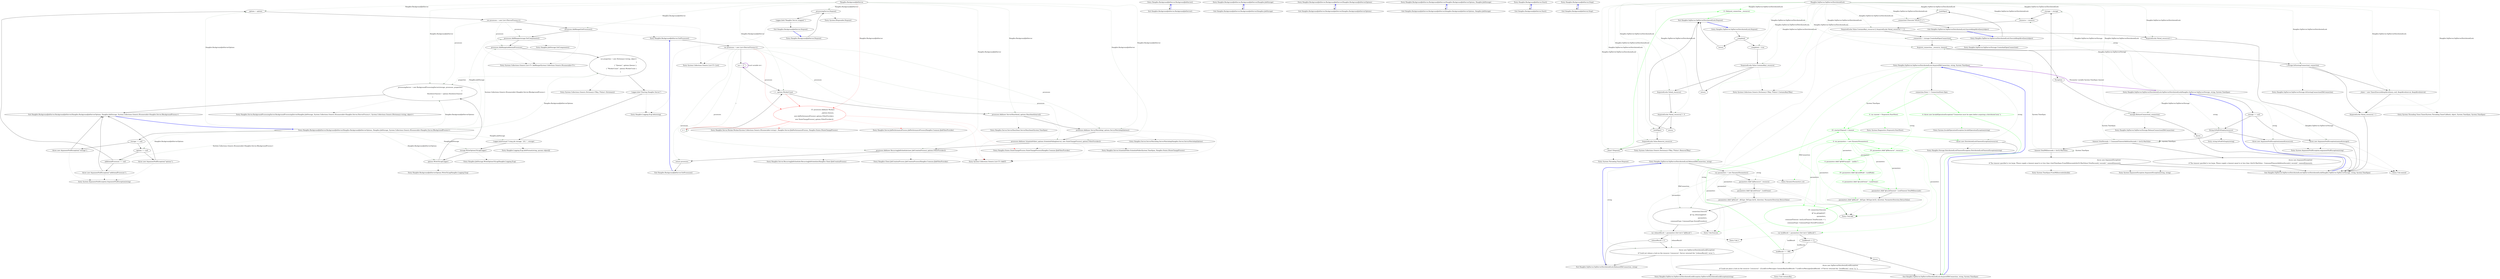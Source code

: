 digraph  {
n67 [label="Hangfire.BackgroundJobServer", span=""];
n0 [cluster="Hangfire.BackgroundJobServer.BackgroundJobServer()", label="Entry Hangfire.BackgroundJobServer.BackgroundJobServer()", span="38-38"];
n1 [cluster="Hangfire.BackgroundJobServer.BackgroundJobServer()", label="Exit Hangfire.BackgroundJobServer.BackgroundJobServer()", span="38-38"];
n2 [cluster="Hangfire.BackgroundJobServer.BackgroundJobServer(Hangfire.JobStorage)", label="Entry Hangfire.BackgroundJobServer.BackgroundJobServer(Hangfire.JobStorage)", span="48-48"];
n3 [cluster="Hangfire.BackgroundJobServer.BackgroundJobServer(Hangfire.JobStorage)", label="Exit Hangfire.BackgroundJobServer.BackgroundJobServer(Hangfire.JobStorage)", span="48-48"];
n4 [cluster="Hangfire.BackgroundJobServer.BackgroundJobServer(Hangfire.BackgroundJobServerOptions)", label="Entry Hangfire.BackgroundJobServer.BackgroundJobServer(Hangfire.BackgroundJobServerOptions)", span="58-58"];
n5 [cluster="Hangfire.BackgroundJobServer.BackgroundJobServer(Hangfire.BackgroundJobServerOptions)", label="Exit Hangfire.BackgroundJobServer.BackgroundJobServer(Hangfire.BackgroundJobServerOptions)", span="58-58"];
n6 [cluster="Hangfire.BackgroundJobServer.BackgroundJobServer(Hangfire.BackgroundJobServerOptions, Hangfire.JobStorage)", label="Entry Hangfire.BackgroundJobServer.BackgroundJobServer(Hangfire.BackgroundJobServerOptions, Hangfire.JobStorage)", span="69-69"];
n7 [cluster="Hangfire.BackgroundJobServer.BackgroundJobServer(Hangfire.BackgroundJobServerOptions, Hangfire.JobStorage)", label="Exit Hangfire.BackgroundJobServer.BackgroundJobServer(Hangfire.BackgroundJobServerOptions, Hangfire.JobStorage)", span="69-69"];
n8 [cluster="Hangfire.BackgroundJobServer.BackgroundJobServer(Hangfire.BackgroundJobServerOptions, Hangfire.JobStorage, System.Collections.Generic.IEnumerable<Hangfire.Server.IBackgroundProcess>)", label="Entry Hangfire.BackgroundJobServer.BackgroundJobServer(Hangfire.BackgroundJobServerOptions, Hangfire.JobStorage, System.Collections.Generic.IEnumerable<Hangfire.Server.IBackgroundProcess>)", span="74-74"];
n9 [cluster="Hangfire.BackgroundJobServer.BackgroundJobServer(Hangfire.BackgroundJobServerOptions, Hangfire.JobStorage, System.Collections.Generic.IEnumerable<Hangfire.Server.IBackgroundProcess>)", label="storage == null", span="79-79"];
n11 [cluster="Hangfire.BackgroundJobServer.BackgroundJobServer(Hangfire.BackgroundJobServerOptions, Hangfire.JobStorage, System.Collections.Generic.IEnumerable<Hangfire.Server.IBackgroundProcess>)", label="options == null", span="80-80"];
n13 [cluster="Hangfire.BackgroundJobServer.BackgroundJobServer(Hangfire.BackgroundJobServerOptions, Hangfire.JobStorage, System.Collections.Generic.IEnumerable<Hangfire.Server.IBackgroundProcess>)", label="additionalProcesses == null", span="81-81"];
n15 [cluster="Hangfire.BackgroundJobServer.BackgroundJobServer(Hangfire.BackgroundJobServerOptions, Hangfire.JobStorage, System.Collections.Generic.IEnumerable<Hangfire.Server.IBackgroundProcess>)", label="_options = options", span="83-83"];
n18 [cluster="Hangfire.BackgroundJobServer.BackgroundJobServer(Hangfire.BackgroundJobServerOptions, Hangfire.JobStorage, System.Collections.Generic.IEnumerable<Hangfire.Server.IBackgroundProcess>)", label="processes.AddRange(storage.GetComponents())", span="87-87"];
n19 [cluster="Hangfire.BackgroundJobServer.BackgroundJobServer(Hangfire.BackgroundJobServerOptions, Hangfire.JobStorage, System.Collections.Generic.IEnumerable<Hangfire.Server.IBackgroundProcess>)", label="processes.AddRange(additionalProcesses)", span="88-88"];
n20 [cluster="Hangfire.BackgroundJobServer.BackgroundJobServer(Hangfire.BackgroundJobServerOptions, Hangfire.JobStorage, System.Collections.Generic.IEnumerable<Hangfire.Server.IBackgroundProcess>)", label="var properties = new Dictionary<string, object>\r\n            {\r\n                { ''Queues'', options.Queues },\r\n                { ''WorkerCount'', options.WorkerCount }\r\n            }", span="90-94"];
n22 [cluster="Hangfire.BackgroundJobServer.BackgroundJobServer(Hangfire.BackgroundJobServerOptions, Hangfire.JobStorage, System.Collections.Generic.IEnumerable<Hangfire.Server.IBackgroundProcess>)", label="Logger.InfoFormat(''Using job storage: '{0}'.'', storage)", span="97-97"];
n23 [cluster="Hangfire.BackgroundJobServer.BackgroundJobServer(Hangfire.BackgroundJobServerOptions, Hangfire.JobStorage, System.Collections.Generic.IEnumerable<Hangfire.Server.IBackgroundProcess>)", label="storage.WriteOptionsToLog(Logger)", span="99-99"];
n24 [cluster="Hangfire.BackgroundJobServer.BackgroundJobServer(Hangfire.BackgroundJobServerOptions, Hangfire.JobStorage, System.Collections.Generic.IEnumerable<Hangfire.Server.IBackgroundProcess>)", label="options.WriteToLog(Logger)", span="100-100"];
n25 [cluster="Hangfire.BackgroundJobServer.BackgroundJobServer(Hangfire.BackgroundJobServerOptions, Hangfire.JobStorage, System.Collections.Generic.IEnumerable<Hangfire.Server.IBackgroundProcess>)", label="_processingServer = new BackgroundProcessingServer(storage, processes, properties)\r\n            {\r\n                ShutdownTimeout = options.ShutdownTimeout\r\n            }", span="102-105"];
n10 [cluster="Hangfire.BackgroundJobServer.BackgroundJobServer(Hangfire.BackgroundJobServerOptions, Hangfire.JobStorage, System.Collections.Generic.IEnumerable<Hangfire.Server.IBackgroundProcess>)", label="throw new ArgumentNullException(''storage'');", span="79-79"];
n12 [cluster="Hangfire.BackgroundJobServer.BackgroundJobServer(Hangfire.BackgroundJobServerOptions, Hangfire.JobStorage, System.Collections.Generic.IEnumerable<Hangfire.Server.IBackgroundProcess>)", label="throw new ArgumentNullException(''options'');", span="80-80"];
n14 [cluster="Hangfire.BackgroundJobServer.BackgroundJobServer(Hangfire.BackgroundJobServerOptions, Hangfire.JobStorage, System.Collections.Generic.IEnumerable<Hangfire.Server.IBackgroundProcess>)", label="throw new ArgumentNullException(''additionalProcesses'');", span="81-81"];
n16 [cluster="Hangfire.BackgroundJobServer.BackgroundJobServer(Hangfire.BackgroundJobServerOptions, Hangfire.JobStorage, System.Collections.Generic.IEnumerable<Hangfire.Server.IBackgroundProcess>)", label="var processes = new List<IServerProcess>()", span="85-85"];
n17 [cluster="Hangfire.BackgroundJobServer.BackgroundJobServer(Hangfire.BackgroundJobServerOptions, Hangfire.JobStorage, System.Collections.Generic.IEnumerable<Hangfire.Server.IBackgroundProcess>)", label="processes.AddRange(GetProcesses())", span="86-86"];
n28 [cluster="System.Collections.Generic.List<T>.List()", label="Entry System.Collections.Generic.List<T>.List()", span="0-0"];
n29 [cluster="Hangfire.BackgroundJobServer.GetProcesses()", label="Entry Hangfire.BackgroundJobServer.GetProcesses()", span="114-114"];
n30 [cluster="System.Collections.Generic.List<T>.AddRange(System.Collections.Generic.IEnumerable<T>)", label="Entry System.Collections.Generic.List<T>.AddRange(System.Collections.Generic.IEnumerable<T>)", span="0-0"];
n31 [cluster="Hangfire.JobStorage.GetComponents()", label="Entry Hangfire.JobStorage.GetComponents()", span="58-58"];
n21 [cluster="Hangfire.BackgroundJobServer.BackgroundJobServer(Hangfire.BackgroundJobServerOptions, Hangfire.JobStorage, System.Collections.Generic.IEnumerable<Hangfire.Server.IBackgroundProcess>)", label="Logger.Info(''Starting Hangfire Server'')", span="96-96"];
n32 [cluster="System.Collections.Generic.Dictionary<TKey, TValue>.Dictionary()", label="Entry System.Collections.Generic.Dictionary<TKey, TValue>.Dictionary()", span="0-0"];
n33 [cluster="Hangfire.Logging.ILog.Info(string)", label="Entry Hangfire.Logging.ILog.Info(string)", span="202-202"];
n34 [cluster="Hangfire.Logging.ILog.InfoFormat(string, params object[])", label="Entry Hangfire.Logging.ILog.InfoFormat(string, params object[])", span="210-210"];
n35 [cluster="Hangfire.JobStorage.WriteOptionsToLog(Hangfire.Logging.ILog)", label="Entry Hangfire.JobStorage.WriteOptionsToLog(Hangfire.Logging.ILog)", span="68-68"];
n36 [cluster="Hangfire.BackgroundJobServerOptions.WriteToLog(Hangfire.Logging.ILog)", label="Entry Hangfire.BackgroundJobServerOptions.WriteToLog(Hangfire.Logging.ILog)", span="83-83"];
n26 [cluster="Hangfire.BackgroundJobServer.BackgroundJobServer(Hangfire.BackgroundJobServerOptions, Hangfire.JobStorage, System.Collections.Generic.IEnumerable<Hangfire.Server.IBackgroundProcess>)", label="Exit Hangfire.BackgroundJobServer.BackgroundJobServer(Hangfire.BackgroundJobServerOptions, Hangfire.JobStorage, System.Collections.Generic.IEnumerable<Hangfire.Server.IBackgroundProcess>)", span="74-74"];
n27 [cluster="System.ArgumentNullException.ArgumentNullException(string)", label="Entry System.ArgumentNullException.ArgumentNullException(string)", span="0-0"];
n37 [cluster="Hangfire.Server.BackgroundProcessingServer.BackgroundProcessingServer(Hangfire.JobStorage, System.Collections.Generic.IEnumerable<Hangfire.Server.IServerProcess>, System.Collections.Generic.IDictionary<string, object>)", label="Entry Hangfire.Server.BackgroundProcessingServer.BackgroundProcessingServer(Hangfire.JobStorage, System.Collections.Generic.IEnumerable<Hangfire.Server.IServerProcess>, System.Collections.Generic.IDictionary<string, object>)", span="40-40"];
n38 [cluster="Hangfire.BackgroundJobServer.Dispose()", label="Entry Hangfire.BackgroundJobServer.Dispose()", span="108-108"];
n39 [cluster="Hangfire.BackgroundJobServer.Dispose()", label="_processingServer.Dispose()", span="110-110"];
n40 [cluster="Hangfire.BackgroundJobServer.Dispose()", label="Logger.Info(''Hangfire Server stopped.'')", span="111-111"];
n42 [cluster="System.IDisposable.Dispose()", label="Entry System.IDisposable.Dispose()", span="0-0"];
n41 [cluster="Hangfire.BackgroundJobServer.Dispose()", label="Exit Hangfire.BackgroundJobServer.Dispose()", span="108-108"];
n43 [cluster="Hangfire.BackgroundJobServer.GetProcesses()", label="var processes = new List<IServerProcess>()", span="116-116"];
n44 [cluster="Hangfire.BackgroundJobServer.GetProcesses()", label="var i = 0", span="118-118"];
n46 [cluster="Hangfire.BackgroundJobServer.GetProcesses()", color=red, community=0, label="15: processes.Add(new Worker(\r\n                    _options.Queues, \r\n                    new JobPerformanceProcess(_options.FilterProvider), \r\n                    new StateChangeProcess(_options.FilterProvider)))", span="120-123"];
n48 [cluster="Hangfire.BackgroundJobServer.GetProcesses()", label="processes.Add(new ServerHeartbeat(_options.HeartbeatInterval))", span="126-126"];
n49 [cluster="Hangfire.BackgroundJobServer.GetProcesses()", label="processes.Add(new ServerWatchdog(_options.ServerWatchdogOptions))", span="127-127"];
n50 [cluster="Hangfire.BackgroundJobServer.GetProcesses()", label="processes.Add(new SchedulePoller(_options.SchedulePollingInterval, new StateChangeProcess(_options.FilterProvider)))", span="128-128"];
n51 [cluster="Hangfire.BackgroundJobServer.GetProcesses()", label="processes.Add(new RecurringJobScheduler(new JobCreationProcess(_options.FilterProvider)))", span="129-129"];
n52 [cluster="Hangfire.BackgroundJobServer.GetProcesses()", label="return processes;", span="131-131"];
n45 [cluster="Hangfire.BackgroundJobServer.GetProcesses()", label="i < _options.WorkerCount", span="118-118"];
n47 [cluster="Hangfire.BackgroundJobServer.GetProcesses()", label="i++", span="118-118"];
n54 [cluster="Hangfire.Server.Worker.Worker(System.Collections.Generic.IEnumerable<string>, Hangfire.Server.IJobPerformanceProcess, Hangfire.States.IStateChangeProcess)", label="Entry Hangfire.Server.Worker.Worker(System.Collections.Generic.IEnumerable<string>, Hangfire.Server.IJobPerformanceProcess, Hangfire.States.IStateChangeProcess)", span="47-47"];
n55 [cluster="Hangfire.Server.JobPerformanceProcess.JobPerformanceProcess(Hangfire.Common.IJobFilterProvider)", label="Entry Hangfire.Server.JobPerformanceProcess.JobPerformanceProcess(Hangfire.Common.IJobFilterProvider)", span="34-34"];
n56 [cluster="Hangfire.States.StateChangeProcess.StateChangeProcess(Hangfire.Common.IJobFilterProvider)", label="Entry Hangfire.States.StateChangeProcess.StateChangeProcess(Hangfire.Common.IJobFilterProvider)", span="35-35"];
n57 [cluster="System.Collections.Generic.List<T>.Add(T)", label="Entry System.Collections.Generic.List<T>.Add(T)", span="0-0"];
n58 [cluster="Hangfire.Server.ServerHeartbeat.ServerHeartbeat(System.TimeSpan)", label="Entry Hangfire.Server.ServerHeartbeat.ServerHeartbeat(System.TimeSpan)", span="31-31"];
n59 [cluster="Hangfire.Server.ServerWatchdog.ServerWatchdog(Hangfire.Server.ServerWatchdogOptions)", label="Entry Hangfire.Server.ServerWatchdog.ServerWatchdog(Hangfire.Server.ServerWatchdogOptions)", span="32-32"];
n60 [cluster="Hangfire.Server.SchedulePoller.SchedulePoller(System.TimeSpan, Hangfire.States.IStateChangeProcess)", label="Entry Hangfire.Server.SchedulePoller.SchedulePoller(System.TimeSpan, Hangfire.States.IStateChangeProcess)", span="45-45"];
n61 [cluster="Hangfire.Server.RecurringJobScheduler.RecurringJobScheduler(Hangfire.Client.IJobCreationProcess)", label="Entry Hangfire.Server.RecurringJobScheduler.RecurringJobScheduler(Hangfire.Client.IJobCreationProcess)", span="43-43"];
n62 [cluster="Hangfire.Client.JobCreationProcess.JobCreationProcess(Hangfire.Common.IJobFilterProvider)", label="Entry Hangfire.Client.JobCreationProcess.JobCreationProcess(Hangfire.Common.IJobFilterProvider)", span="35-35"];
n53 [cluster="Hangfire.BackgroundJobServer.GetProcesses()", label="Exit Hangfire.BackgroundJobServer.GetProcesses()", span="114-114"];
n63 [cluster="Hangfire.BackgroundJobServer.Start()", label="Entry Hangfire.BackgroundJobServer.Start()", span="135-135"];
n64 [cluster="Hangfire.BackgroundJobServer.Start()", label="Exit Hangfire.BackgroundJobServer.Start()", span="135-135"];
n65 [cluster="Hangfire.BackgroundJobServer.Stop()", label="Entry Hangfire.BackgroundJobServer.Stop()", span="140-140"];
n66 [cluster="Hangfire.BackgroundJobServer.Stop()", label="Exit Hangfire.BackgroundJobServer.Stop()", span="140-140"];
d49 [cluster="Hangfire.SqlServer.SqlServerDistributedLock.Dispose()", color=green, community=0, label="13: Release(_connection, _resource)", span="123-123"];
d95 [label="Hangfire.SqlServer.SqlServerDistributedLock", span=""];
d48 [cluster="Hangfire.SqlServer.SqlServerDistributedLock.Dispose()", label="_timer?.Dispose()", span="121-121"];
d50 [cluster="Hangfire.SqlServer.SqlServerDistributedLock.Dispose()", label="Exit Hangfire.SqlServer.SqlServerDistributedLock.Dispose()", span="100-100"];
d53 [cluster="Hangfire.SqlServer.SqlServerDistributedLock.Release(IDbConnection, string)", label="Entry Hangfire.SqlServer.SqlServerDistributedLock.Release(IDbConnection, string)", span="210-210"];
d62 [cluster="Hangfire.SqlServer.SqlServerDistributedLock.Acquire(IDbConnection, string, System.TimeSpan)", color=green, community=0, label="19: started.Elapsed < timeout", span="176-176"];
d33 [cluster="Hangfire.SqlServer.SqlServerDistributedLock.Acquire(IDbConnection, string, System.TimeSpan)", label="Entry Hangfire.SqlServer.SqlServerDistributedLock.Acquire(IDbConnection, string, System.TimeSpan)", span="153-153"];
d61 [cluster="Hangfire.SqlServer.SqlServerDistributedLock.Acquire(IDbConnection, string, System.TimeSpan)", color=green, community=0, label="4: var started = Stopwatch.StartNew()", span="165-165"];
d74 [cluster="Hangfire.SqlServer.SqlServerDistributedLock.Acquire(IDbConnection, string, System.TimeSpan)", label="lockResult == -999", span="200-200"];
d63 [cluster="Hangfire.SqlServer.SqlServerDistributedLock.Acquire(IDbConnection, string, System.TimeSpan)", color=green, community=0, label="4: var parameters = new DynamicParameters()", span="178-178"];
d76 [cluster="Hangfire.SqlServer.SqlServerDistributedLock.Acquire(IDbConnection, string, System.TimeSpan)", label="throw new DistributedLockTimeoutException(resource);", span="207-207"];
d64 [cluster="Hangfire.SqlServer.SqlServerDistributedLock.Acquire(IDbConnection, string, System.TimeSpan)", color=green, community=0, label="19: parameters.Add(''@Resource'', resource)", span="179-179"];
d65 [cluster="Hangfire.SqlServer.SqlServerDistributedLock.Acquire(IDbConnection, string, System.TimeSpan)", color=green, community=0, label="4: parameters.Add(''@DbPrincipal'', ''public'')", span="180-180"];
d81 [cluster="Unk.Add", label="Entry Unk.Add", span=""];
d70 [cluster="Hangfire.SqlServer.SqlServerDistributedLock.Acquire(IDbConnection, string, System.TimeSpan)", color=green, community=0, label="19: connection.Execute(\r\n                    @''sp_getapplock'',\r\n                    parameters,\r\n                    commandTimeout: (int)LockTimeout.TotalSeconds + 1,\r\n                    commandType: CommandType.StoredProcedure)", span="186-190"];
d69 [cluster="Hangfire.SqlServer.SqlServerDistributedLock.Acquire(IDbConnection, string, System.TimeSpan)", label="parameters.Add(''@Result'', dbType: DbType.Int32, direction: ParameterDirection.ReturnValue)", span="184-184"];
d71 [cluster="Hangfire.SqlServer.SqlServerDistributedLock.Acquire(IDbConnection, string, System.TimeSpan)", label="var lockResult = parameters.Get<int>(''@Result'')", span="192-192"];
d58 [cluster="Unk.Execute", label="Entry Unk.Execute", span=""];
d60 [cluster="Hangfire.SqlServer.SqlServerDistributedLock.Acquire(IDbConnection, string, System.TimeSpan)", color=green, community=0, label="4: throw new InvalidOperationException(''Connection must be open before acquiring a distributed lock.'');", span="162-162"];
d59 [cluster="Hangfire.SqlServer.SqlServerDistributedLock.Acquire(IDbConnection, string, System.TimeSpan)", label="connection.State != ConnectionState.Open", span="155-155"];
d77 [cluster="Hangfire.SqlServer.SqlServerDistributedLock.Acquire(IDbConnection, string, System.TimeSpan)", label="Exit Hangfire.SqlServer.SqlServerDistributedLock.Acquire(IDbConnection, string, System.TimeSpan)", span="153-153"];
d78 [cluster="System.InvalidOperationException.InvalidOperationException(string)", label="Entry System.InvalidOperationException.InvalidOperationException(string)", span="0-0"];
d79 [cluster="System.Diagnostics.Stopwatch.StartNew()", label="Entry System.Diagnostics.Stopwatch.StartNew()", span="0-0"];
d80 [cluster="DynamicParameters.cstr", label="Entry DynamicParameters.cstr", span=""];
d66 [cluster="Hangfire.SqlServer.SqlServerDistributedLock.Acquire(IDbConnection, string, System.TimeSpan)", color=green, community=0, label="19: parameters.Add(''@LockMode'', LockMode)", span="181-181"];
d67 [cluster="Hangfire.SqlServer.SqlServerDistributedLock.Acquire(IDbConnection, string, System.TimeSpan)", color=green, community=0, label="6: parameters.Add(''@LockOwner'', LockOwner)", span="182-182"];
d68 [cluster="Hangfire.SqlServer.SqlServerDistributedLock.Acquire(IDbConnection, string, System.TimeSpan)", label="parameters.Add(''@LockTimeout'', LockTimeout.TotalMilliseconds)", span="183-183"];
d13 [cluster="Hangfire.SqlServer.SqlServerDistributedLock.SqlServerDistributedLock(Hangfire.SqlServer.SqlServerStorage, string, System.TimeSpan)", label="_storage = storage", span="70-70"];
d14 [cluster="Hangfire.SqlServer.SqlServerDistributedLock.SqlServerDistributedLock(Hangfire.SqlServer.SqlServerStorage, string, System.TimeSpan)", label="_resource = resource", span="71-71"];
d15 [cluster="Hangfire.SqlServer.SqlServerDistributedLock.SqlServerDistributedLock(Hangfire.SqlServer.SqlServerStorage, string, System.TimeSpan)", label="!AcquiredLocks.Value.ContainsKey(_resource) || AcquiredLocks.Value[_resource] == 0", span="73-73"];
d16 [cluster="Hangfire.SqlServer.SqlServerDistributedLock.SqlServerDistributedLock(Hangfire.SqlServer.SqlServerStorage, string, System.TimeSpan)", label="_connection = storage.CreateAndOpenConnection()", span="75-75"];
d17 [cluster="Hangfire.SqlServer.SqlServerDistributedLock.SqlServerDistributedLock(Hangfire.SqlServer.SqlServerStorage, string, System.TimeSpan)", label="Acquire(_connection, _resource, timeout)", span="79-79"];
d19 [cluster="Hangfire.SqlServer.SqlServerDistributedLock.SqlServerDistributedLock(Hangfire.SqlServer.SqlServerStorage, string, System.TimeSpan)", label="storage.ReleaseConnection(_connection)", span="83-83"];
d21 [cluster="Hangfire.SqlServer.SqlServerDistributedLock.SqlServerDistributedLock(Hangfire.SqlServer.SqlServerStorage, string, System.TimeSpan)", label="!_storage.IsExistingConnection(_connection)", span="87-87"];
d22 [cluster="Hangfire.SqlServer.SqlServerDistributedLock.SqlServerDistributedLock(Hangfire.SqlServer.SqlServerStorage, string, System.TimeSpan)", label="_timer = new Timer(ExecuteKeepAliveQuery, null, KeepAliveInterval, KeepAliveInterval)", span="89-89"];
d23 [cluster="Hangfire.SqlServer.SqlServerDistributedLock.SqlServerDistributedLock(Hangfire.SqlServer.SqlServerStorage, string, System.TimeSpan)", label="AcquiredLocks.Value[_resource] = 1", span="92-92"];
d24 [cluster="Hangfire.SqlServer.SqlServerDistributedLock.SqlServerDistributedLock(Hangfire.SqlServer.SqlServerStorage, string, System.TimeSpan)", label="AcquiredLocks.Value[_resource]++", span="96-96"];
d38 [cluster="Hangfire.SqlServer.SqlServerDistributedLock.Dispose()", label=_completed, span="102-102"];
d40 [cluster="Hangfire.SqlServer.SqlServerDistributedLock.Dispose()", label="_completed = true", span="104-104"];
d41 [cluster="Hangfire.SqlServer.SqlServerDistributedLock.Dispose()", label="!AcquiredLocks.Value.ContainsKey(_resource)", span="106-106"];
d43 [cluster="Hangfire.SqlServer.SqlServerDistributedLock.Dispose()", label="AcquiredLocks.Value[_resource]--", span="108-108"];
d44 [cluster="Hangfire.SqlServer.SqlServerDistributedLock.Dispose()", label="AcquiredLocks.Value[_resource] != 0", span="110-110"];
d46 [cluster="Hangfire.SqlServer.SqlServerDistributedLock.Dispose()", label=_lockObject, span="112-112"];
d47 [cluster="Hangfire.SqlServer.SqlServerDistributedLock.Dispose()", label="AcquiredLocks.Value.Remove(_resource)", span="119-119"];
d55 [cluster="Hangfire.SqlServer.SqlServerDistributedLock.ExecuteKeepAliveQuery(object)", label=_lockObject, span="135-135"];
d56 [cluster="Hangfire.SqlServer.SqlServerDistributedLock.ExecuteKeepAliveQuery(object)", label="_connection?.Execute(''SELECT 1;'')", span="139-139"];
d52 [cluster="System.Threading.Timer.Dispose()", label="Entry System.Threading.Timer.Dispose()", span="0-0"];
d39 [cluster="Hangfire.SqlServer.SqlServerDistributedLock.Dispose()", label="return;", span="102-102"];
d42 [cluster="Hangfire.SqlServer.SqlServerDistributedLock.Dispose()", label="return;", span="106-106"];
d45 [cluster="Hangfire.SqlServer.SqlServerDistributedLock.Dispose()", label="return;", span="110-110"];
d37 [cluster="Hangfire.SqlServer.SqlServerDistributedLock.Dispose()", label="Entry Hangfire.SqlServer.SqlServerDistributedLock.Dispose()", span="100-100"];
d94 [cluster="Hangfire.SqlServer.SqlServerDistributedLock.Release(IDbConnection, string)", label="Exit Hangfire.SqlServer.SqlServerDistributedLock.Release(IDbConnection, string)", span="210-210"];
d86 [cluster="Hangfire.SqlServer.SqlServerDistributedLock.Release(IDbConnection, string)", label="var parameters = new DynamicParameters()", span="212-212"];
d87 [cluster="Hangfire.SqlServer.SqlServerDistributedLock.Release(IDbConnection, string)", label="parameters.Add(''@Resource'', resource)", span="213-213"];
d90 [cluster="Hangfire.SqlServer.SqlServerDistributedLock.Release(IDbConnection, string)", label="connection.Execute(\r\n                @''sp_releaseapplock'',\r\n                parameters,\r\n                commandType: CommandType.StoredProcedure)", span="217-220"];
d93 [cluster="Hangfire.SqlServer.SqlServerDistributedLock.Release(IDbConnection, string)", label="throw new SqlServerDistributedLockException(\r\n                    $''Could not release a lock on the resource '{resource}': Server returned the '{releaseResult}' error.'');", span="226-227"];
d75 [cluster="Hangfire.SqlServer.SqlServerDistributedLock.Acquire(IDbConnection, string, System.TimeSpan)", label="throw new SqlServerDistributedLockException(\r\n                        $''Could not place a lock on the resource '{resource}': {(LockErrorMessages.ContainsKey(lockResult) ? LockErrorMessages[lockResult] : $''Server returned the '{lockResult}' error.'')}.'');", span="202-203"];
d4 [cluster="Hangfire.SqlServer.SqlServerDistributedLock.SqlServerDistributedLock(Hangfire.SqlServer.SqlServerStorage, string, System.TimeSpan)", label="Entry Hangfire.SqlServer.SqlServerDistributedLock.SqlServerDistributedLock(Hangfire.SqlServer.SqlServerStorage, string, System.TimeSpan)", span="61-61"];
d72 [cluster="Hangfire.SqlServer.SqlServerDistributedLock.Acquire(IDbConnection, string, System.TimeSpan)", label="lockResult >= 0", span="194-194"];
d85 [cluster="Hangfire.Storage.DistributedLockTimeoutException.DistributedLockTimeoutException(string)", label="Entry Hangfire.Storage.DistributedLockTimeoutException.DistributedLockTimeoutException(string)", span="6-6"];
d88 [cluster="Hangfire.SqlServer.SqlServerDistributedLock.Release(IDbConnection, string)", label="parameters.Add(''@LockOwner'', LockOwner)", span="214-214"];
d89 [cluster="Hangfire.SqlServer.SqlServerDistributedLock.Release(IDbConnection, string)", label="parameters.Add(''@Result'', dbType: DbType.Int32, direction: ParameterDirection.ReturnValue)", span="215-215"];
d82 [cluster="Unk.>", label="Entry Unk.>", span=""];
d73 [cluster="Hangfire.SqlServer.SqlServerDistributedLock.Acquire(IDbConnection, string, System.TimeSpan)", label="return;", span="197-197"];
d11 [cluster="Hangfire.SqlServer.SqlServerDistributedLock.SqlServerDistributedLock(Hangfire.SqlServer.SqlServerStorage, string, System.TimeSpan)", label="timeout.TotalMilliseconds > Int32.MaxValue", span="67-67"];
d31 [cluster="System.Collections.Generic.Dictionary<TKey, TValue>.ContainsKey(TKey)", label="Entry System.Collections.Generic.Dictionary<TKey, TValue>.ContainsKey(TKey)", span="0-0"];
d32 [cluster="Hangfire.SqlServer.SqlServerStorage.CreateAndOpenConnection()", label="Entry Hangfire.SqlServer.SqlServerStorage.CreateAndOpenConnection()", span="232-232"];
d18 [cluster="Hangfire.SqlServer.SqlServerDistributedLock.SqlServerDistributedLock(Hangfire.SqlServer.SqlServerStorage, string, System.TimeSpan)", label=Exception, span="81-81"];
d20 [cluster="Hangfire.SqlServer.SqlServerDistributedLock.SqlServerDistributedLock(Hangfire.SqlServer.SqlServerStorage, string, System.TimeSpan)", label="throw;", span="84-84"];
d34 [cluster="Hangfire.SqlServer.SqlServerStorage.ReleaseConnection(IDbConnection)", label="Entry Hangfire.SqlServer.SqlServerStorage.ReleaseConnection(IDbConnection)", span="249-249"];
d35 [cluster="Hangfire.SqlServer.SqlServerStorage.IsExistingConnection(IDbConnection)", label="Entry Hangfire.SqlServer.SqlServerStorage.IsExistingConnection(IDbConnection)", span="244-244"];
d36 [cluster="System.Threading.Timer.Timer(System.Threading.TimerCallback, object, System.TimeSpan, System.TimeSpan)", label="Entry System.Threading.Timer.Timer(System.Threading.TimerCallback, object, System.TimeSpan, System.TimeSpan)", span="0-0"];
d25 [cluster="Hangfire.SqlServer.SqlServerDistributedLock.SqlServerDistributedLock(Hangfire.SqlServer.SqlServerStorage, string, System.TimeSpan)", label="Exit Hangfire.SqlServer.SqlServerDistributedLock.SqlServerDistributedLock(Hangfire.SqlServer.SqlServerStorage, string, System.TimeSpan)", span="61-61"];
d51 [cluster="System.Collections.Generic.Dictionary<TKey, TValue>.Remove(TKey)", label="Entry System.Collections.Generic.Dictionary<TKey, TValue>.Remove(TKey)", span="0-0"];
d54 [cluster="Hangfire.SqlServer.SqlServerDistributedLock.ExecuteKeepAliveQuery(object)", label="Entry Hangfire.SqlServer.SqlServerDistributedLock.ExecuteKeepAliveQuery(object)", span="133-133"];
d57 [cluster="Hangfire.SqlServer.SqlServerDistributedLock.ExecuteKeepAliveQuery(object)", label="Exit Hangfire.SqlServer.SqlServerDistributedLock.ExecuteKeepAliveQuery(object)", span="133-133"];
d92 [cluster="Hangfire.SqlServer.SqlServerDistributedLock.Release(IDbConnection, string)", label="releaseResult < 0", span="224-224"];
d91 [cluster="Hangfire.SqlServer.SqlServerDistributedLock.Release(IDbConnection, string)", label="var releaseResult = parameters.Get<int>(''@Result'')", span="222-222"];
d83 [cluster="Hangfire.SqlServer.SqlServerDistributedLockException.SqlServerDistributedLockException(string)", label="Entry Hangfire.SqlServer.SqlServerDistributedLockException.SqlServerDistributedLockException(string)", span="22-22"];
d84 [cluster="Unk.ContainsKey", label="Entry Unk.ContainsKey", span=""];
d5 [cluster="Hangfire.SqlServer.SqlServerDistributedLock.SqlServerDistributedLock(Hangfire.SqlServer.SqlServerStorage, string, System.TimeSpan)", label="storage == null", span="63-63"];
d6 [cluster="Hangfire.SqlServer.SqlServerDistributedLock.SqlServerDistributedLock(Hangfire.SqlServer.SqlServerStorage, string, System.TimeSpan)", label="throw new ArgumentNullException(nameof(storage));", span="63-63"];
d7 [cluster="Hangfire.SqlServer.SqlServerDistributedLock.SqlServerDistributedLock(Hangfire.SqlServer.SqlServerStorage, string, System.TimeSpan)", label="String.IsNullOrEmpty(resource)", span="64-64"];
d8 [cluster="Hangfire.SqlServer.SqlServerDistributedLock.SqlServerDistributedLock(Hangfire.SqlServer.SqlServerStorage, string, System.TimeSpan)", label="throw new ArgumentNullException(nameof(resource));", span="64-64"];
d9 [cluster="Hangfire.SqlServer.SqlServerDistributedLock.SqlServerDistributedLock(Hangfire.SqlServer.SqlServerStorage, string, System.TimeSpan)", label="timeout.TotalSeconds + CommandTimeoutAdditionSeconds > Int32.MaxValue", span="65-65"];
d12 [cluster="Hangfire.SqlServer.SqlServerDistributedLock.SqlServerDistributedLock(Hangfire.SqlServer.SqlServerStorage, string, System.TimeSpan)", label="throw new ArgumentException(\r\n                $''The timeout specified is too large. Please supply a timeout equal to or less than {(int)TimeSpan.FromMilliseconds(Int32.MaxValue).TotalSeconds} seconds'', nameof(timeout));", span="67-68"];
d10 [cluster="Hangfire.SqlServer.SqlServerDistributedLock.SqlServerDistributedLock(Hangfire.SqlServer.SqlServerStorage, string, System.TimeSpan)", label="throw new ArgumentException(\r\n                $''The timeout specified is too large. Please supply a timeout equal to or less than {Int32.MaxValue - CommandTimeoutAdditionSeconds} seconds'', nameof(timeout));", span="65-66"];
d26 [cluster="System.ArgumentNullException.ArgumentNullException(string)", label="Entry System.ArgumentNullException.ArgumentNullException(string)", span="0-0"];
d27 [cluster="Unk.nameof", label="Entry Unk.nameof", span=""];
d28 [cluster="string.IsNullOrEmpty(string)", label="Entry string.IsNullOrEmpty(string)", span="0-0"];
d29 [cluster="System.ArgumentException.ArgumentException(string, string)", label="Entry System.ArgumentException.ArgumentException(string, string)", span="0-0"];
d30 [cluster="System.TimeSpan.FromMilliseconds(double)", label="Entry System.TimeSpan.FromMilliseconds(double)", span="0-0"];
n67 -> n15  [color=darkseagreen4, key=1, label="Hangfire.BackgroundJobServer", style=dashed];
n67 -> n17  [color=darkseagreen4, key=1, label="Hangfire.BackgroundJobServer", style=dashed];
n67 -> n25  [color=darkseagreen4, key=1, label="Hangfire.BackgroundJobServer", style=dashed];
n67 -> n39  [color=darkseagreen4, key=1, label="Hangfire.BackgroundJobServer", style=dashed];
n67 -> n45  [color=darkseagreen4, key=1, label="Hangfire.BackgroundJobServer", style=dashed];
n67 -> n46  [color=red, key=1, label="Hangfire.BackgroundJobServer", style=dashed];
n67 -> n48  [color=darkseagreen4, key=1, label="Hangfire.BackgroundJobServer", style=dashed];
n67 -> n49  [color=darkseagreen4, key=1, label="Hangfire.BackgroundJobServer", style=dashed];
n67 -> n50  [color=darkseagreen4, key=1, label="Hangfire.BackgroundJobServer", style=dashed];
n67 -> n51  [color=darkseagreen4, key=1, label="Hangfire.BackgroundJobServer", style=dashed];
n0 -> n1  [key=0, style=solid];
n1 -> n0  [color=blue, key=0, style=bold];
n2 -> n3  [key=0, style=solid];
n3 -> n2  [color=blue, key=0, style=bold];
n4 -> n5  [key=0, style=solid];
n5 -> n4  [color=blue, key=0, style=bold];
n6 -> n7  [key=0, style=solid];
n7 -> n6  [color=blue, key=0, style=bold];
n8 -> n9  [key=0, style=solid];
n8 -> n11  [color=darkseagreen4, key=1, label="Hangfire.BackgroundJobServerOptions", style=dashed];
n8 -> n13  [color=darkseagreen4, key=1, label="System.Collections.Generic.IEnumerable<Hangfire.Server.IBackgroundProcess>", style=dashed];
n8 -> n15  [color=darkseagreen4, key=1, label="Hangfire.BackgroundJobServerOptions", style=dashed];
n8 -> n18  [color=darkseagreen4, key=1, label="Hangfire.JobStorage", style=dashed];
n8 -> n19  [color=darkseagreen4, key=1, label="System.Collections.Generic.IEnumerable<Hangfire.Server.IBackgroundProcess>", style=dashed];
n8 -> n20  [color=darkseagreen4, key=1, label="Hangfire.BackgroundJobServerOptions", style=dashed];
n8 -> n22  [color=darkseagreen4, key=1, label="Hangfire.JobStorage", style=dashed];
n8 -> n23  [color=darkseagreen4, key=1, label="Hangfire.JobStorage", style=dashed];
n8 -> n24  [color=darkseagreen4, key=1, label="Hangfire.BackgroundJobServerOptions", style=dashed];
n8 -> n25  [color=darkseagreen4, key=1, label="Hangfire.BackgroundJobServerOptions", style=dashed];
n9 -> n10  [key=0, style=solid];
n9 -> n11  [key=0, style=solid];
n11 -> n12  [key=0, style=solid];
n11 -> n13  [key=0, style=solid];
n13 -> n14  [key=0, style=solid];
n13 -> n15  [key=0, style=solid];
n15 -> n16  [key=0, style=solid];
n18 -> n19  [key=0, style=solid];
n18 -> n31  [key=2, style=dotted];
n18 -> n30  [key=2, style=dotted];
n19 -> n20  [key=0, style=solid];
n19 -> n30  [key=2, style=dotted];
n20 -> n21  [key=0, style=solid];
n20 -> n32  [key=2, style=dotted];
n20 -> n25  [color=darkseagreen4, key=1, label=properties, style=dashed];
n22 -> n23  [key=0, style=solid];
n22 -> n34  [key=2, style=dotted];
n23 -> n24  [key=0, style=solid];
n23 -> n35  [key=2, style=dotted];
n24 -> n25  [key=0, style=solid];
n24 -> n36  [key=2, style=dotted];
n25 -> n26  [key=0, style=solid];
n25 -> n37  [key=2, style=dotted];
n10 -> n26  [key=0, style=solid];
n10 -> n27  [key=2, style=dotted];
n12 -> n26  [key=0, style=solid];
n12 -> n27  [key=2, style=dotted];
n14 -> n26  [key=0, style=solid];
n14 -> n27  [key=2, style=dotted];
n16 -> n17  [key=0, style=solid];
n16 -> n28  [key=2, style=dotted];
n16 -> n18  [color=darkseagreen4, key=1, label=processes, style=dashed];
n16 -> n19  [color=darkseagreen4, key=1, label=processes, style=dashed];
n16 -> n25  [color=darkseagreen4, key=1, label=processes, style=dashed];
n17 -> n18  [key=0, style=solid];
n17 -> n29  [key=2, style=dotted];
n17 -> n30  [key=2, style=dotted];
n29 -> n43  [key=0, style=solid];
n21 -> n22  [key=0, style=solid];
n21 -> n33  [key=2, style=dotted];
n26 -> n8  [color=blue, key=0, style=bold];
n38 -> n39  [key=0, style=solid];
n39 -> n40  [key=0, style=solid];
n39 -> n42  [key=2, style=dotted];
n40 -> n41  [key=0, style=solid];
n40 -> n33  [key=2, style=dotted];
n41 -> n38  [color=blue, key=0, style=bold];
n43 -> n44  [key=0, style=solid];
n43 -> n28  [key=2, style=dotted];
n43 -> n46  [color=red, key=1, label=processes, style=dashed];
n43 -> n48  [color=darkseagreen4, key=1, label=processes, style=dashed];
n43 -> n49  [color=darkseagreen4, key=1, label=processes, style=dashed];
n43 -> n50  [color=darkseagreen4, key=1, label=processes, style=dashed];
n43 -> n51  [color=darkseagreen4, key=1, label=processes, style=dashed];
n43 -> n52  [color=darkseagreen4, key=1, label=processes, style=dashed];
n44 -> n45  [key=0, style=solid];
n44 -> n47  [color=darkseagreen4, key=1, label=i, style=dashed];
n44 -> n44  [color=darkorchid, key=3, label="Local variable int i", style=bold];
n46 -> n47  [color=red, key=0, style=solid];
n46 -> n54  [color=red, key=2, style=dotted];
n46 -> n55  [color=red, key=2, style=dotted];
n46 -> n56  [color=red, key=2, style=dotted];
n46 -> n57  [color=red, key=2, style=dotted];
n48 -> n49  [key=0, style=solid];
n48 -> n58  [key=2, style=dotted];
n48 -> n57  [key=2, style=dotted];
n49 -> n50  [key=0, style=solid];
n49 -> n59  [key=2, style=dotted];
n49 -> n57  [key=2, style=dotted];
n50 -> n51  [key=0, style=solid];
n50 -> n60  [key=2, style=dotted];
n50 -> n56  [key=2, style=dotted];
n50 -> n57  [key=2, style=dotted];
n51 -> n52  [key=0, style=solid];
n51 -> n61  [key=2, style=dotted];
n51 -> n62  [key=2, style=dotted];
n51 -> n57  [key=2, style=dotted];
n52 -> n53  [key=0, style=solid];
n45 -> n46  [color=red, key=0, style=solid];
n45 -> n48  [key=0, style=solid];
n47 -> n45  [key=0, style=solid];
n47 -> n47  [color=darkseagreen4, key=1, label=i, style=dashed];
n53 -> n29  [color=blue, key=0, style=bold];
n63 -> n64  [key=0, style=solid];
n64 -> n63  [color=blue, key=0, style=bold];
n65 -> n66  [key=0, style=solid];
n66 -> n65  [color=blue, key=0, style=bold];
d49 -> d50  [color=green, key=0, style=solid];
d49 -> d53  [color=green, key=2, style=dotted];
d95 -> d49  [color=green, key=1, label="Hangfire.SqlServer.SqlServerDistributedLock", style=dashed];
d95 -> d13  [color=darkseagreen4, key=1, label="Hangfire.SqlServer.SqlServerDistributedLock", style=dashed];
d95 -> d14  [color=darkseagreen4, key=1, label="Hangfire.SqlServer.SqlServerDistributedLock", style=dashed];
d95 -> d15  [color=darkseagreen4, key=1, label="Hangfire.SqlServer.SqlServerDistributedLock", style=dashed];
d95 -> d16  [color=darkseagreen4, key=1, label="Hangfire.SqlServer.SqlServerDistributedLock", style=dashed];
d95 -> d17  [color=darkseagreen4, key=1, label="Hangfire.SqlServer.SqlServerDistributedLock", style=dashed];
d95 -> d19  [color=darkseagreen4, key=1, label="Hangfire.SqlServer.SqlServerDistributedLock", style=dashed];
d95 -> d21  [color=darkseagreen4, key=1, label="Hangfire.SqlServer.SqlServerDistributedLock", style=dashed];
d95 -> d22  [color=darkseagreen4, key=1, label="Hangfire.SqlServer.SqlServerDistributedLock", style=dashed];
d95 -> d23  [color=darkseagreen4, key=1, label="Hangfire.SqlServer.SqlServerDistributedLock", style=dashed];
d95 -> d24  [color=darkseagreen4, key=1, label="Hangfire.SqlServer.SqlServerDistributedLock", style=dashed];
d95 -> d38  [color=darkseagreen4, key=1, label="Hangfire.SqlServer.SqlServerDistributedLock", style=dashed];
d95 -> d40  [color=darkseagreen4, key=1, label="Hangfire.SqlServer.SqlServerDistributedLock", style=dashed];
d95 -> d41  [color=darkseagreen4, key=1, label="Hangfire.SqlServer.SqlServerDistributedLock", style=dashed];
d95 -> d43  [color=darkseagreen4, key=1, label="Hangfire.SqlServer.SqlServerDistributedLock", style=dashed];
d95 -> d44  [color=darkseagreen4, key=1, label="Hangfire.SqlServer.SqlServerDistributedLock", style=dashed];
d95 -> d46  [color=darkseagreen4, key=1, label="Hangfire.SqlServer.SqlServerDistributedLock", style=dashed];
d95 -> d47  [color=darkseagreen4, key=1, label="Hangfire.SqlServer.SqlServerDistributedLock", style=dashed];
d95 -> d48  [color=darkseagreen4, key=1, label="Hangfire.SqlServer.SqlServerDistributedLock", style=dashed];
d95 -> d55  [color=darkseagreen4, key=1, label="Hangfire.SqlServer.SqlServerDistributedLock", style=dashed];
d95 -> d56  [color=darkseagreen4, key=1, label="Hangfire.SqlServer.SqlServerDistributedLock", style=dashed];
d48 -> d49  [color=green, key=0, style=solid];
d48 -> d52  [key=2, style=dotted];
d50 -> d37  [color=blue, key=0, style=bold];
d53 -> d86  [key=0, style=solid];
d53 -> d87  [color=darkseagreen4, key=1, label=string, style=dashed];
d53 -> d90  [color=darkseagreen4, key=1, label=IDbConnection, style=dashed];
d53 -> d93  [color=darkseagreen4, key=1, label=string, style=dashed];
d62 -> d63  [color=green, key=0, style=solid];
d62 -> d76  [color=green, key=0, style=solid];
d33 -> d62  [color=green, key=1, label="System.TimeSpan", style=dashed];
d33 -> d64  [color=green, key=1, label=string, style=dashed];
d33 -> d70  [color=green, key=1, label=IDbConnection, style=dashed];
d33 -> d59  [key=0, style=solid];
d33 -> d75  [color=darkseagreen4, key=1, label=string, style=dashed];
d33 -> d76  [color=darkseagreen4, key=1, label=string, style=dashed];
d33 -> d4  [color=darkorchid, key=3, label="Parameter variable System.TimeSpan timeout", style=bold];
d61 -> d62  [color=green, key=0, style=solid];
d61 -> d79  [color=green, key=2, style=dotted];
d74 -> d62  [color=green, key=0, style=solid];
d74 -> d75  [key=0, style=solid];
d63 -> d64  [color=green, key=0, style=solid];
d63 -> d70  [color=green, key=1, label=parameters, style=dashed];
d63 -> d80  [color=green, key=2, style=dotted];
d63 -> d65  [color=green, key=1, label=parameters, style=dashed];
d63 -> d66  [color=green, key=1, label=parameters, style=dashed];
d63 -> d67  [color=green, key=1, label=parameters, style=dashed];
d63 -> d68  [color=green, key=1, label=parameters, style=dashed];
d63 -> d69  [color=green, key=1, label=parameters, style=dashed];
d63 -> d71  [color=green, key=1, label=parameters, style=dashed];
d76 -> d77  [key=0, style=solid];
d76 -> d85  [key=2, style=dotted];
d64 -> d65  [color=green, key=0, style=solid];
d64 -> d81  [color=green, key=2, style=dotted];
d65 -> d66  [color=green, key=0, style=solid];
d65 -> d81  [color=green, key=2, style=dotted];
d70 -> d71  [color=green, key=0, style=solid];
d70 -> d58  [color=green, key=2, style=dotted];
d69 -> d70  [color=green, key=0, style=solid];
d69 -> d81  [key=2, style=dotted];
d71 -> d74  [color=darkseagreen4, key=1, label=lockResult, style=dashed];
d71 -> d72  [key=0, style=solid];
d71 -> d82  [key=2, style=dotted];
d71 -> d75  [color=darkseagreen4, key=1, label=lockResult, style=dashed];
d60 -> d77  [color=green, key=0, style=solid];
d60 -> d78  [color=green, key=2, style=dotted];
d59 -> d60  [color=green, key=0, style=solid];
d59 -> d61  [color=green, key=0, style=solid];
d77 -> d33  [color=blue, key=0, style=bold];
d66 -> d67  [color=green, key=0, style=solid];
d66 -> d81  [color=green, key=2, style=dotted];
d67 -> d68  [color=green, key=0, style=solid];
d67 -> d81  [color=green, key=2, style=dotted];
d68 -> d81  [key=2, style=dotted];
d68 -> d69  [key=0, style=solid];
d13 -> d14  [key=0, style=solid];
d14 -> d15  [key=0, style=solid];
d15 -> d16  [key=0, style=solid];
d15 -> d24  [key=0, style=solid];
d15 -> d31  [key=2, style=dotted];
d16 -> d17  [key=0, style=solid];
d16 -> d32  [key=2, style=dotted];
d17 -> d33  [key=2, style=dotted];
d17 -> d18  [key=0, style=solid];
d17 -> d21  [key=0, style=solid];
d19 -> d20  [key=0, style=solid];
d19 -> d34  [key=2, style=dotted];
d21 -> d22  [key=0, style=solid];
d21 -> d23  [key=0, style=solid];
d21 -> d35  [key=2, style=dotted];
d22 -> d23  [key=0, style=solid];
d22 -> d36  [key=2, style=dotted];
d23 -> d25  [key=0, style=solid];
d24 -> d25  [key=0, style=solid];
d38 -> d39  [key=0, style=solid];
d38 -> d40  [key=0, style=solid];
d40 -> d41  [key=0, style=solid];
d41 -> d42  [key=0, style=solid];
d41 -> d43  [key=0, style=solid];
d41 -> d31  [key=2, style=dotted];
d43 -> d44  [key=0, style=solid];
d44 -> d45  [key=0, style=solid];
d44 -> d46  [key=0, style=solid];
d46 -> d47  [key=0, style=solid];
d47 -> d48  [key=0, style=solid];
d47 -> d51  [key=2, style=dotted];
d55 -> d56  [key=0, style=solid];
d56 -> d58  [key=2, style=dotted];
d56 -> d57  [key=0, style=solid];
d39 -> d50  [key=0, style=solid];
d42 -> d50  [key=0, style=solid];
d45 -> d50  [key=0, style=solid];
d37 -> d38  [key=0, style=solid];
d94 -> d53  [color=blue, key=0, style=bold];
d86 -> d80  [key=2, style=dotted];
d86 -> d87  [key=0, style=solid];
d86 -> d88  [color=darkseagreen4, key=1, label=parameters, style=dashed];
d86 -> d89  [color=darkseagreen4, key=1, label=parameters, style=dashed];
d86 -> d90  [color=darkseagreen4, key=1, label=parameters, style=dashed];
d86 -> d91  [color=darkseagreen4, key=1, label=parameters, style=dashed];
d87 -> d81  [key=2, style=dotted];
d87 -> d88  [key=0, style=solid];
d90 -> d58  [key=2, style=dotted];
d90 -> d91  [key=0, style=solid];
d93 -> d94  [key=0, style=solid];
d93 -> d83  [key=2, style=dotted];
d75 -> d77  [key=0, style=solid];
d75 -> d83  [key=2, style=dotted];
d75 -> d84  [key=2, style=dotted];
d4 -> d13  [color=darkseagreen4, key=1, label="Hangfire.SqlServer.SqlServerStorage", style=dashed];
d4 -> d14  [color=darkseagreen4, key=1, label=string, style=dashed];
d4 -> d16  [color=darkseagreen4, key=1, label="Hangfire.SqlServer.SqlServerStorage", style=dashed];
d4 -> d19  [color=darkseagreen4, key=1, label="Hangfire.SqlServer.SqlServerStorage", style=dashed];
d4 -> d5  [key=0, style=solid];
d4 -> d6  [color=darkseagreen4, key=1, label="Hangfire.SqlServer.SqlServerStorage", style=dashed];
d4 -> d7  [color=darkseagreen4, key=1, label=string, style=dashed];
d4 -> d8  [color=darkseagreen4, key=1, label=string, style=dashed];
d4 -> d9  [color=darkseagreen4, key=1, label="System.TimeSpan", style=dashed];
d72 -> d74  [key=0, style=solid];
d72 -> d73  [key=0, style=solid];
d88 -> d81  [key=2, style=dotted];
d88 -> d89  [key=0, style=solid];
d89 -> d81  [key=2, style=dotted];
d89 -> d90  [key=0, style=solid];
d73 -> d77  [key=0, style=solid];
d11 -> d13  [key=0, style=solid];
d11 -> d17  [color=darkseagreen4, key=1, label="System.TimeSpan", style=dashed];
d11 -> d11  [color=darkseagreen4, key=1, label="System.TimeSpan", style=dashed];
d11 -> d12  [key=0, style=solid];
d18 -> d19  [key=0, style=solid];
d20 -> d25  [key=0, style=solid];
d25 -> d4  [color=blue, key=0, style=bold];
d54 -> d55  [key=0, style=solid];
d57 -> d54  [color=blue, key=0, style=bold];
d92 -> d94  [key=0, style=solid];
d92 -> d93  [key=0, style=solid];
d91 -> d93  [color=darkseagreen4, key=1, label=releaseResult, style=dashed];
d91 -> d82  [key=2, style=dotted];
d91 -> d92  [key=0, style=solid];
d5 -> d6  [key=0, style=solid];
d5 -> d7  [key=0, style=solid];
d6 -> d25  [key=0, style=solid];
d6 -> d26  [key=2, style=dotted];
d6 -> d27  [key=2, style=dotted];
d7 -> d8  [key=0, style=solid];
d7 -> d9  [key=0, style=solid];
d7 -> d28  [key=2, style=dotted];
d8 -> d25  [key=0, style=solid];
d8 -> d26  [key=2, style=dotted];
d8 -> d27  [key=2, style=dotted];
d9 -> d11  [key=0, style=solid];
d9 -> d9  [color=darkseagreen4, key=1, label="System.TimeSpan", style=dashed];
d9 -> d10  [key=0, style=solid];
d12 -> d25  [key=0, style=solid];
d12 -> d29  [key=2, style=dotted];
d12 -> d30  [key=2, style=dotted];
d12 -> d27  [key=2, style=dotted];
d10 -> d25  [key=0, style=solid];
d10 -> d29  [key=2, style=dotted];
d10 -> d27  [key=2, style=dotted];
}
